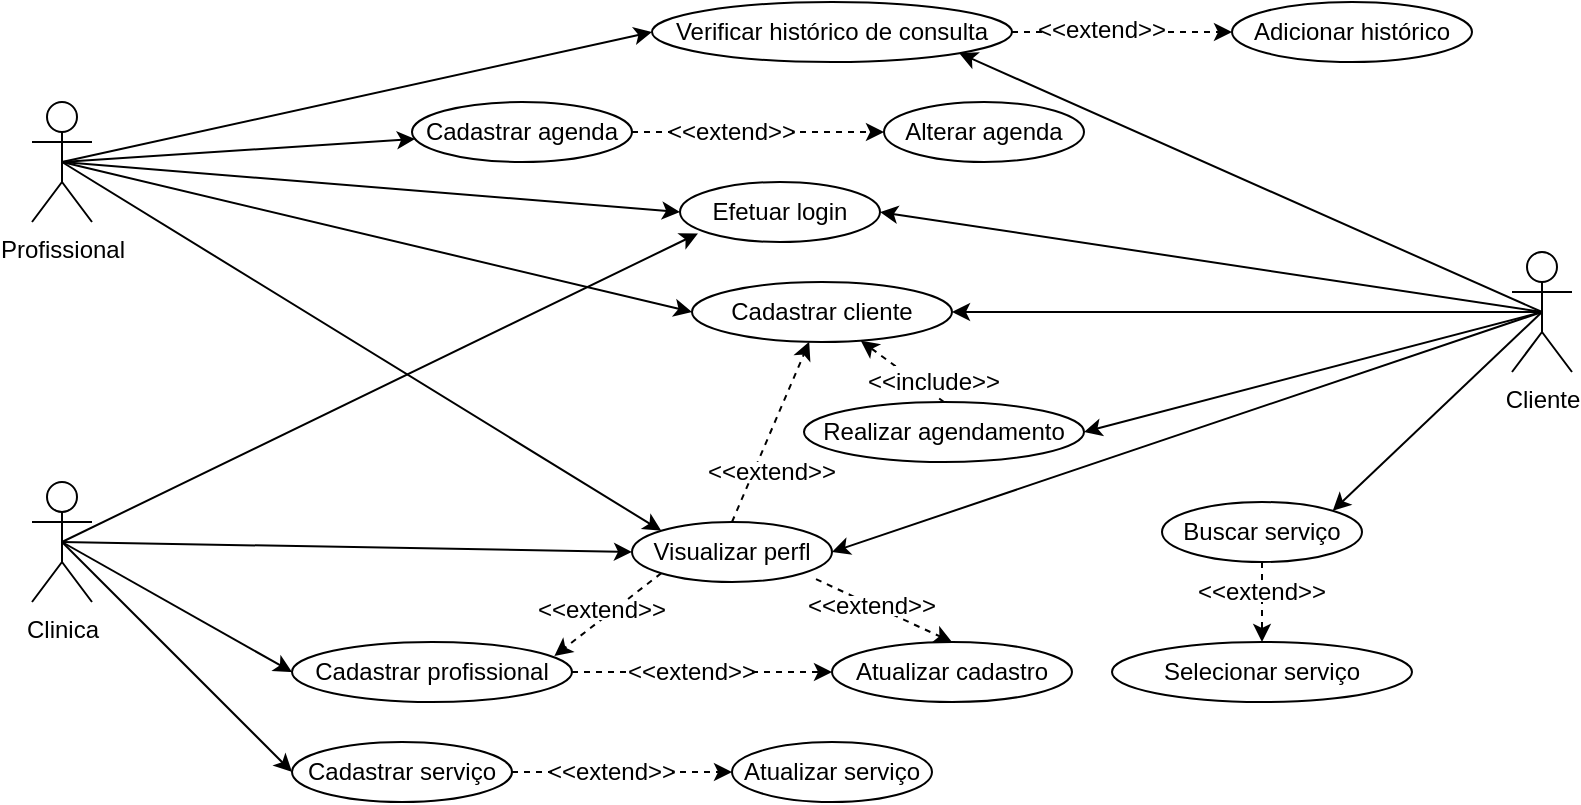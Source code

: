 <mxfile version="22.1.3" type="github">
  <diagram name="Página-1" id="Iu1hGT1gTBS3_60JgMqf">
    <mxGraphModel dx="1050" dy="581" grid="1" gridSize="10" guides="1" tooltips="1" connect="1" arrows="1" fold="1" page="1" pageScale="1" pageWidth="827" pageHeight="1169" math="0" shadow="0">
      <root>
        <mxCell id="0" />
        <mxCell id="1" parent="0" />
        <mxCell id="n0VYCAZRKLvNZl6ZHIPF-22" style="rounded=0;orthogonalLoop=1;jettySize=auto;html=1;exitX=0.5;exitY=0.5;exitDx=0;exitDy=0;exitPerimeter=0;entryX=1;entryY=0.5;entryDx=0;entryDy=0;" parent="1" source="A82MeaCJVfevSgUQ1sRY-1" target="A82MeaCJVfevSgUQ1sRY-3" edge="1">
          <mxGeometry relative="1" as="geometry" />
        </mxCell>
        <mxCell id="n0VYCAZRKLvNZl6ZHIPF-25" style="rounded=0;orthogonalLoop=1;jettySize=auto;html=1;exitX=0.5;exitY=0.5;exitDx=0;exitDy=0;exitPerimeter=0;entryX=1;entryY=0;entryDx=0;entryDy=0;" parent="1" source="A82MeaCJVfevSgUQ1sRY-1" target="n0VYCAZRKLvNZl6ZHIPF-18" edge="1">
          <mxGeometry relative="1" as="geometry" />
        </mxCell>
        <mxCell id="n0VYCAZRKLvNZl6ZHIPF-27" style="rounded=0;orthogonalLoop=1;jettySize=auto;html=1;exitX=0.5;exitY=0.5;exitDx=0;exitDy=0;exitPerimeter=0;entryX=1;entryY=0.5;entryDx=0;entryDy=0;" parent="1" source="A82MeaCJVfevSgUQ1sRY-1" target="n0VYCAZRKLvNZl6ZHIPF-9" edge="1">
          <mxGeometry relative="1" as="geometry" />
        </mxCell>
        <mxCell id="n0VYCAZRKLvNZl6ZHIPF-40" style="rounded=0;orthogonalLoop=1;jettySize=auto;html=1;exitX=0.5;exitY=0.5;exitDx=0;exitDy=0;exitPerimeter=0;entryX=1;entryY=1;entryDx=0;entryDy=0;" parent="1" source="A82MeaCJVfevSgUQ1sRY-1" target="A82MeaCJVfevSgUQ1sRY-5" edge="1">
          <mxGeometry relative="1" as="geometry" />
        </mxCell>
        <mxCell id="zuNkmnzXfIxYUeNTTsiH-2" style="rounded=0;orthogonalLoop=1;jettySize=auto;html=1;exitX=0.5;exitY=0.5;exitDx=0;exitDy=0;exitPerimeter=0;" edge="1" parent="1" source="A82MeaCJVfevSgUQ1sRY-1" target="zuNkmnzXfIxYUeNTTsiH-1">
          <mxGeometry relative="1" as="geometry" />
        </mxCell>
        <mxCell id="zuNkmnzXfIxYUeNTTsiH-9" style="rounded=0;orthogonalLoop=1;jettySize=auto;html=1;exitX=0.5;exitY=0.5;exitDx=0;exitDy=0;exitPerimeter=0;entryX=1;entryY=0.5;entryDx=0;entryDy=0;" edge="1" parent="1" source="A82MeaCJVfevSgUQ1sRY-1" target="zuNkmnzXfIxYUeNTTsiH-8">
          <mxGeometry relative="1" as="geometry" />
        </mxCell>
        <mxCell id="A82MeaCJVfevSgUQ1sRY-1" value="Cliente" style="shape=umlActor;verticalLabelPosition=bottom;verticalAlign=top;html=1;" parent="1" vertex="1">
          <mxGeometry x="780" y="235" width="30" height="60" as="geometry" />
        </mxCell>
        <mxCell id="n0VYCAZRKLvNZl6ZHIPF-28" style="rounded=0;orthogonalLoop=1;jettySize=auto;html=1;exitX=0.5;exitY=0.5;exitDx=0;exitDy=0;exitPerimeter=0;entryX=0;entryY=0.5;entryDx=0;entryDy=0;" parent="1" source="A82MeaCJVfevSgUQ1sRY-2" target="A82MeaCJVfevSgUQ1sRY-3" edge="1">
          <mxGeometry relative="1" as="geometry" />
        </mxCell>
        <mxCell id="n0VYCAZRKLvNZl6ZHIPF-29" style="rounded=0;orthogonalLoop=1;jettySize=auto;html=1;exitX=0.5;exitY=0.5;exitDx=0;exitDy=0;exitPerimeter=0;entryX=0;entryY=0.5;entryDx=0;entryDy=0;" parent="1" source="A82MeaCJVfevSgUQ1sRY-2" target="A82MeaCJVfevSgUQ1sRY-5" edge="1">
          <mxGeometry relative="1" as="geometry" />
        </mxCell>
        <mxCell id="n0VYCAZRKLvNZl6ZHIPF-31" style="rounded=0;orthogonalLoop=1;jettySize=auto;html=1;exitX=0.5;exitY=0.5;exitDx=0;exitDy=0;exitPerimeter=0;" parent="1" source="A82MeaCJVfevSgUQ1sRY-2" target="n0VYCAZRKLvNZl6ZHIPF-11" edge="1">
          <mxGeometry relative="1" as="geometry" />
        </mxCell>
        <mxCell id="zuNkmnzXfIxYUeNTTsiH-3" style="rounded=0;orthogonalLoop=1;jettySize=auto;html=1;exitX=0.5;exitY=0.5;exitDx=0;exitDy=0;exitPerimeter=0;entryX=0;entryY=0.5;entryDx=0;entryDy=0;" edge="1" parent="1" source="A82MeaCJVfevSgUQ1sRY-2" target="zuNkmnzXfIxYUeNTTsiH-1">
          <mxGeometry relative="1" as="geometry" />
        </mxCell>
        <mxCell id="zuNkmnzXfIxYUeNTTsiH-10" style="rounded=0;orthogonalLoop=1;jettySize=auto;html=1;exitX=0.5;exitY=0.5;exitDx=0;exitDy=0;exitPerimeter=0;entryX=0;entryY=0;entryDx=0;entryDy=0;" edge="1" parent="1" source="A82MeaCJVfevSgUQ1sRY-2" target="zuNkmnzXfIxYUeNTTsiH-8">
          <mxGeometry relative="1" as="geometry" />
        </mxCell>
        <mxCell id="A82MeaCJVfevSgUQ1sRY-2" value="Profissional" style="shape=umlActor;verticalLabelPosition=bottom;verticalAlign=top;html=1;" parent="1" vertex="1">
          <mxGeometry x="40" y="160" width="30" height="60" as="geometry" />
        </mxCell>
        <mxCell id="A82MeaCJVfevSgUQ1sRY-3" value="Efetuar login" style="ellipse;whiteSpace=wrap;html=1;" parent="1" vertex="1">
          <mxGeometry x="364" y="200" width="100" height="30" as="geometry" />
        </mxCell>
        <mxCell id="zuNkmnzXfIxYUeNTTsiH-47" style="rounded=0;orthogonalLoop=1;jettySize=auto;html=1;exitX=1;exitY=0.5;exitDx=0;exitDy=0;entryX=0;entryY=0.5;entryDx=0;entryDy=0;dashed=1;" edge="1" parent="1" source="A82MeaCJVfevSgUQ1sRY-5" target="n0VYCAZRKLvNZl6ZHIPF-42">
          <mxGeometry relative="1" as="geometry" />
        </mxCell>
        <mxCell id="A82MeaCJVfevSgUQ1sRY-5" value="Verificar histórico de consulta" style="ellipse;whiteSpace=wrap;html=1;" parent="1" vertex="1">
          <mxGeometry x="350" y="110" width="180" height="30" as="geometry" />
        </mxCell>
        <mxCell id="n0VYCAZRKLvNZl6ZHIPF-21" style="rounded=0;orthogonalLoop=1;jettySize=auto;html=1;exitX=0.5;exitY=0.5;exitDx=0;exitDy=0;exitPerimeter=0;entryX=0;entryY=0.5;entryDx=0;entryDy=0;" parent="1" source="n0VYCAZRKLvNZl6ZHIPF-1" target="n0VYCAZRKLvNZl6ZHIPF-19" edge="1">
          <mxGeometry relative="1" as="geometry" />
        </mxCell>
        <mxCell id="n0VYCAZRKLvNZl6ZHIPF-23" style="rounded=0;orthogonalLoop=1;jettySize=auto;html=1;exitX=0.5;exitY=0.5;exitDx=0;exitDy=0;exitPerimeter=0;entryX=0.09;entryY=0.857;entryDx=0;entryDy=0;entryPerimeter=0;" parent="1" source="n0VYCAZRKLvNZl6ZHIPF-1" target="A82MeaCJVfevSgUQ1sRY-3" edge="1">
          <mxGeometry relative="1" as="geometry" />
        </mxCell>
        <mxCell id="n0VYCAZRKLvNZl6ZHIPF-35" style="rounded=0;orthogonalLoop=1;jettySize=auto;html=1;exitX=0.5;exitY=0.5;exitDx=0;exitDy=0;exitPerimeter=0;entryX=0;entryY=0.5;entryDx=0;entryDy=0;" parent="1" source="n0VYCAZRKLvNZl6ZHIPF-1" target="n0VYCAZRKLvNZl6ZHIPF-14" edge="1">
          <mxGeometry relative="1" as="geometry" />
        </mxCell>
        <mxCell id="zuNkmnzXfIxYUeNTTsiH-11" style="rounded=0;orthogonalLoop=1;jettySize=auto;html=1;exitX=0.5;exitY=0.5;exitDx=0;exitDy=0;exitPerimeter=0;entryX=0;entryY=0.5;entryDx=0;entryDy=0;" edge="1" parent="1" source="n0VYCAZRKLvNZl6ZHIPF-1" target="zuNkmnzXfIxYUeNTTsiH-8">
          <mxGeometry relative="1" as="geometry" />
        </mxCell>
        <mxCell id="n0VYCAZRKLvNZl6ZHIPF-1" value="Clinica" style="shape=umlActor;verticalLabelPosition=bottom;verticalAlign=top;html=1;" parent="1" vertex="1">
          <mxGeometry x="40" y="350" width="30" height="60" as="geometry" />
        </mxCell>
        <mxCell id="zuNkmnzXfIxYUeNTTsiH-13" style="rounded=0;orthogonalLoop=1;jettySize=auto;html=1;exitX=0.5;exitY=0;exitDx=0;exitDy=0;dashed=1;" edge="1" parent="1" source="n0VYCAZRKLvNZl6ZHIPF-9" target="zuNkmnzXfIxYUeNTTsiH-1">
          <mxGeometry relative="1" as="geometry" />
        </mxCell>
        <mxCell id="n0VYCAZRKLvNZl6ZHIPF-9" value="Realizar agendamento" style="ellipse;whiteSpace=wrap;html=1;" parent="1" vertex="1">
          <mxGeometry x="426" y="310" width="140" height="30" as="geometry" />
        </mxCell>
        <mxCell id="n0VYCAZRKLvNZl6ZHIPF-10" value="Alterar agenda" style="ellipse;whiteSpace=wrap;html=1;" parent="1" vertex="1">
          <mxGeometry x="466" y="160" width="100" height="30" as="geometry" />
        </mxCell>
        <mxCell id="zuNkmnzXfIxYUeNTTsiH-44" style="rounded=0;orthogonalLoop=1;jettySize=auto;html=1;exitX=1;exitY=0.5;exitDx=0;exitDy=0;entryX=0;entryY=0.5;entryDx=0;entryDy=0;dashed=1;" edge="1" parent="1" source="n0VYCAZRKLvNZl6ZHIPF-11" target="n0VYCAZRKLvNZl6ZHIPF-10">
          <mxGeometry relative="1" as="geometry" />
        </mxCell>
        <mxCell id="n0VYCAZRKLvNZl6ZHIPF-11" value="Cadastrar agenda" style="ellipse;whiteSpace=wrap;html=1;" parent="1" vertex="1">
          <mxGeometry x="230" y="160" width="110" height="30" as="geometry" />
        </mxCell>
        <mxCell id="zuNkmnzXfIxYUeNTTsiH-42" style="rounded=0;orthogonalLoop=1;jettySize=auto;html=1;exitX=1;exitY=0.5;exitDx=0;exitDy=0;entryX=0;entryY=0.5;entryDx=0;entryDy=0;dashed=1;" edge="1" parent="1" source="n0VYCAZRKLvNZl6ZHIPF-14" target="n0VYCAZRKLvNZl6ZHIPF-15">
          <mxGeometry relative="1" as="geometry" />
        </mxCell>
        <mxCell id="n0VYCAZRKLvNZl6ZHIPF-14" value="Cadastrar serviço" style="ellipse;whiteSpace=wrap;html=1;" parent="1" vertex="1">
          <mxGeometry x="170" y="480" width="110" height="30" as="geometry" />
        </mxCell>
        <mxCell id="n0VYCAZRKLvNZl6ZHIPF-15" value="Atualizar serviço" style="ellipse;whiteSpace=wrap;html=1;" parent="1" vertex="1">
          <mxGeometry x="390" y="480" width="100" height="30" as="geometry" />
        </mxCell>
        <mxCell id="n0VYCAZRKLvNZl6ZHIPF-17" value="Selecionar serviço" style="ellipse;whiteSpace=wrap;html=1;" parent="1" vertex="1">
          <mxGeometry x="580" y="430" width="150" height="30" as="geometry" />
        </mxCell>
        <mxCell id="zuNkmnzXfIxYUeNTTsiH-7" style="rounded=0;orthogonalLoop=1;jettySize=auto;html=1;exitX=0.5;exitY=1;exitDx=0;exitDy=0;entryX=0.5;entryY=0;entryDx=0;entryDy=0;dashed=1;" edge="1" parent="1" source="n0VYCAZRKLvNZl6ZHIPF-18" target="n0VYCAZRKLvNZl6ZHIPF-17">
          <mxGeometry relative="1" as="geometry" />
        </mxCell>
        <mxCell id="n0VYCAZRKLvNZl6ZHIPF-18" value="Buscar serviço" style="ellipse;whiteSpace=wrap;html=1;" parent="1" vertex="1">
          <mxGeometry x="605" y="360" width="100" height="30" as="geometry" />
        </mxCell>
        <mxCell id="n0VYCAZRKLvNZl6ZHIPF-19" value="Cadastrar profissional" style="ellipse;whiteSpace=wrap;html=1;" parent="1" vertex="1">
          <mxGeometry x="170" y="430" width="140" height="30" as="geometry" />
        </mxCell>
        <mxCell id="n0VYCAZRKLvNZl6ZHIPF-42" value="Adicionar histórico" style="ellipse;whiteSpace=wrap;html=1;" parent="1" vertex="1">
          <mxGeometry x="640" y="110" width="120" height="30" as="geometry" />
        </mxCell>
        <mxCell id="zuNkmnzXfIxYUeNTTsiH-1" value="Cadastrar cliente" style="ellipse;whiteSpace=wrap;html=1;" vertex="1" parent="1">
          <mxGeometry x="370" y="250" width="130" height="30" as="geometry" />
        </mxCell>
        <mxCell id="zuNkmnzXfIxYUeNTTsiH-4" value="Atualizar cadastro" style="ellipse;whiteSpace=wrap;html=1;" vertex="1" parent="1">
          <mxGeometry x="440" y="430" width="120" height="30" as="geometry" />
        </mxCell>
        <mxCell id="zuNkmnzXfIxYUeNTTsiH-12" style="rounded=0;orthogonalLoop=1;jettySize=auto;html=1;exitX=0.92;exitY=0.953;exitDx=0;exitDy=0;entryX=0.5;entryY=0;entryDx=0;entryDy=0;dashed=1;exitPerimeter=0;" edge="1" parent="1" source="zuNkmnzXfIxYUeNTTsiH-8" target="zuNkmnzXfIxYUeNTTsiH-4">
          <mxGeometry relative="1" as="geometry" />
        </mxCell>
        <mxCell id="zuNkmnzXfIxYUeNTTsiH-15" style="rounded=0;orthogonalLoop=1;jettySize=auto;html=1;exitX=0.5;exitY=0;exitDx=0;exitDy=0;dashed=1;" edge="1" parent="1" source="zuNkmnzXfIxYUeNTTsiH-8" target="zuNkmnzXfIxYUeNTTsiH-1">
          <mxGeometry relative="1" as="geometry" />
        </mxCell>
        <mxCell id="zuNkmnzXfIxYUeNTTsiH-27" style="rounded=0;orthogonalLoop=1;jettySize=auto;html=1;exitX=0;exitY=1;exitDx=0;exitDy=0;dashed=1;entryX=0.937;entryY=0.233;entryDx=0;entryDy=0;entryPerimeter=0;" edge="1" parent="1" source="zuNkmnzXfIxYUeNTTsiH-8" target="n0VYCAZRKLvNZl6ZHIPF-19">
          <mxGeometry relative="1" as="geometry" />
        </mxCell>
        <mxCell id="zuNkmnzXfIxYUeNTTsiH-8" value="Visualizar perfl" style="ellipse;whiteSpace=wrap;html=1;" vertex="1" parent="1">
          <mxGeometry x="340" y="370" width="100" height="30" as="geometry" />
        </mxCell>
        <mxCell id="zuNkmnzXfIxYUeNTTsiH-17" value="&amp;lt;&amp;lt;extend&amp;gt;&amp;gt;" style="text;html=1;strokeColor=none;fillColor=default;align=center;verticalAlign=middle;whiteSpace=wrap;rounded=0;" vertex="1" parent="1">
          <mxGeometry x="380" y="340" width="60" height="10" as="geometry" />
        </mxCell>
        <mxCell id="zuNkmnzXfIxYUeNTTsiH-18" value="&amp;lt;&amp;lt;include&amp;gt;&amp;gt;" style="text;html=1;align=center;verticalAlign=middle;whiteSpace=wrap;rounded=0;fillColor=default;gradientColor=none;fillStyle=auto;" vertex="1" parent="1">
          <mxGeometry x="471" y="292" width="40" height="15" as="geometry" />
        </mxCell>
        <mxCell id="zuNkmnzXfIxYUeNTTsiH-26" value="&amp;lt;&amp;lt;extend&amp;gt;&amp;gt;" style="text;html=1;strokeColor=none;fillColor=default;align=center;verticalAlign=middle;whiteSpace=wrap;rounded=0;" vertex="1" parent="1">
          <mxGeometry x="625" y="400" width="60" height="10" as="geometry" />
        </mxCell>
        <mxCell id="zuNkmnzXfIxYUeNTTsiH-28" style="rounded=0;orthogonalLoop=1;jettySize=auto;html=1;exitX=1;exitY=0.5;exitDx=0;exitDy=0;strokeColor=default;dashed=1;entryX=0;entryY=0.5;entryDx=0;entryDy=0;" edge="1" parent="1" source="n0VYCAZRKLvNZl6ZHIPF-19" target="zuNkmnzXfIxYUeNTTsiH-4">
          <mxGeometry relative="1" as="geometry">
            <mxPoint x="430" y="465" as="targetPoint" />
          </mxGeometry>
        </mxCell>
        <mxCell id="zuNkmnzXfIxYUeNTTsiH-30" value="&amp;lt;&amp;lt;extend&amp;gt;&amp;gt;" style="text;html=1;strokeColor=none;fillColor=default;align=center;verticalAlign=middle;whiteSpace=wrap;rounded=0;" vertex="1" parent="1">
          <mxGeometry x="340" y="440" width="60" height="10" as="geometry" />
        </mxCell>
        <mxCell id="zuNkmnzXfIxYUeNTTsiH-31" value="&amp;lt;&amp;lt;extend&amp;gt;&amp;gt;" style="text;html=1;strokeColor=none;fillColor=default;align=center;verticalAlign=middle;whiteSpace=wrap;rounded=0;" vertex="1" parent="1">
          <mxGeometry x="295" y="409" width="60" height="10" as="geometry" />
        </mxCell>
        <mxCell id="zuNkmnzXfIxYUeNTTsiH-20" value="&amp;lt;&amp;lt;extend&amp;gt;&amp;gt;" style="text;html=1;strokeColor=none;fillColor=default;align=center;verticalAlign=middle;whiteSpace=wrap;rounded=0;" vertex="1" parent="1">
          <mxGeometry x="430" y="407" width="60" height="10" as="geometry" />
        </mxCell>
        <mxCell id="zuNkmnzXfIxYUeNTTsiH-43" value="&amp;lt;&amp;lt;extend&amp;gt;&amp;gt;" style="text;html=1;strokeColor=none;fillColor=default;align=center;verticalAlign=middle;whiteSpace=wrap;rounded=0;" vertex="1" parent="1">
          <mxGeometry x="300" y="490" width="60" height="10" as="geometry" />
        </mxCell>
        <mxCell id="zuNkmnzXfIxYUeNTTsiH-45" value="&amp;lt;&amp;lt;extend&amp;gt;&amp;gt;" style="text;html=1;strokeColor=none;fillColor=default;align=center;verticalAlign=middle;whiteSpace=wrap;rounded=0;" vertex="1" parent="1">
          <mxGeometry x="360" y="170" width="60" height="10" as="geometry" />
        </mxCell>
        <mxCell id="zuNkmnzXfIxYUeNTTsiH-48" value="&amp;lt;&amp;lt;extend&amp;gt;&amp;gt;" style="text;html=1;strokeColor=none;fillColor=default;align=center;verticalAlign=middle;whiteSpace=wrap;rounded=0;" vertex="1" parent="1">
          <mxGeometry x="545" y="119" width="60" height="10" as="geometry" />
        </mxCell>
      </root>
    </mxGraphModel>
  </diagram>
</mxfile>
